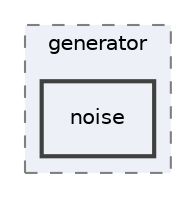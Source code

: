 digraph "noise"
{
 // INTERACTIVE_SVG=YES
 // LATEX_PDF_SIZE
  edge [fontname="Helvetica",fontsize="10",labelfontname="Helvetica",labelfontsize="10"];
  node [fontname="Helvetica",fontsize="10",shape=record];
  compound=true
  subgraph clusterdir_c426e9fa54404a114a1c1905b4993a85 {
    graph [ bgcolor="#edf0f7", pencolor="grey50", style="filled,dashed,", label="generator", fontname="Helvetica", fontsize="10", URL="dir_c426e9fa54404a114a1c1905b4993a85.html"]
  dir_f6c1c82b4d30ae548d5286e2c80025e9 [shape=box, label="noise", style="filled,bold,", fillcolor="#edf0f7", color="grey25", URL="dir_f6c1c82b4d30ae548d5286e2c80025e9.html"];
  }
}
